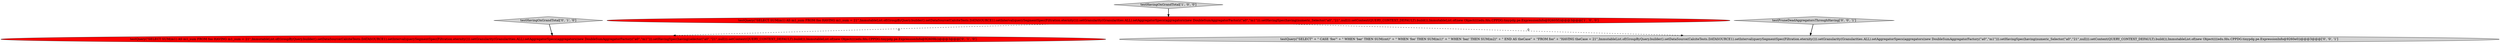 digraph {
4 [style = filled, label = "testQuery(\"SELECT\" + \" CASE 'foo'\" + \" WHEN 'bar' THEN SUM(cnt)\" + \" WHEN 'foo' THEN SUM(m1)\" + \" WHEN 'baz' THEN SUM(m2)\" + \" END AS theCase\" + \"FROM foo\" + \"HAVING theCase = 21\",ImmutableList.of(GroupByQuery.builder().setDataSource(CalciteTests.DATASOURCE1).setInterval(querySegmentSpec(Filtration.eternity())).setGranularity(Granularities.ALL).setAggregatorSpecs(aggregators(new DoubleSumAggregatorFactory(\"a0\",\"m1\"))).setHavingSpec(having(numeric_Selector(\"a0\",\"21\",null))).setContext(QUERY_CONTEXT_DEFAULT).build()),ImmutableList.of(new Object((((edu.fdu.CPPDG.tinypdg.pe.ExpressionInfo@9260e0))@@@3@@@['0', '0', '1']", fillcolor = lightgray, shape = ellipse image = "AAA0AAABBB3BBB"];
1 [style = filled, label = "testHavingOnGrandTotal['1', '0', '0']", fillcolor = lightgray, shape = diamond image = "AAA0AAABBB1BBB"];
0 [style = filled, label = "testQuery(\"SELECT SUM(m1) AS m1_sum FROM foo HAVING m1_sum = 21\",ImmutableList.of(GroupByQuery.builder().setDataSource(CalciteTests.DATASOURCE1).setInterval(querySegmentSpec(Filtration.eternity())).setGranularity(Granularities.ALL).setAggregatorSpecs(aggregators(new DoubleSumAggregatorFactory(\"a0\",\"m1\"))).setHavingSpec(having(numeric_Selector(\"a0\",\"21\",null))).setContext(QUERY_CONTEXT_DEFAULT).build()),ImmutableList.of(new Object((((edu.fdu.CPPDG.tinypdg.pe.ExpressionInfo@92605f))@@@3@@@['1', '0', '0']", fillcolor = red, shape = ellipse image = "AAA1AAABBB1BBB"];
3 [style = filled, label = "testHavingOnGrandTotal['0', '1', '0']", fillcolor = lightgray, shape = diamond image = "AAA0AAABBB2BBB"];
5 [style = filled, label = "testPruneDeadAggregatorsThroughHaving['0', '0', '1']", fillcolor = lightgray, shape = diamond image = "AAA0AAABBB3BBB"];
2 [style = filled, label = "testQuery(\"SELECT SUM(m1) AS m1_sum FROM foo HAVING m1_sum = 21\",ImmutableList.of(GroupByQuery.builder().setDataSource(CalciteTests.DATASOURCE1).setInterval(querySegmentSpec(Filtration.eternity())).setGranularity(Granularities.ALL).setAggregatorSpecs(aggregators(new DoubleSumAggregatorFactory(\"a0\",\"m1\"))).setHavingSpec(having(selector(\"a0\",\"21\",null))).setContext(QUERY_CONTEXT_DEFAULT).build()),ImmutableList.of(new Object((((edu.fdu.CPPDG.tinypdg.pe.ExpressionInfo@92609b))@@@3@@@['0', '1', '0']", fillcolor = red, shape = ellipse image = "AAA1AAABBB2BBB"];
0->2 [style = dashed, label="0"];
0->4 [style = dashed, label="0"];
1->0 [style = bold, label=""];
3->2 [style = bold, label=""];
5->4 [style = bold, label=""];
}
